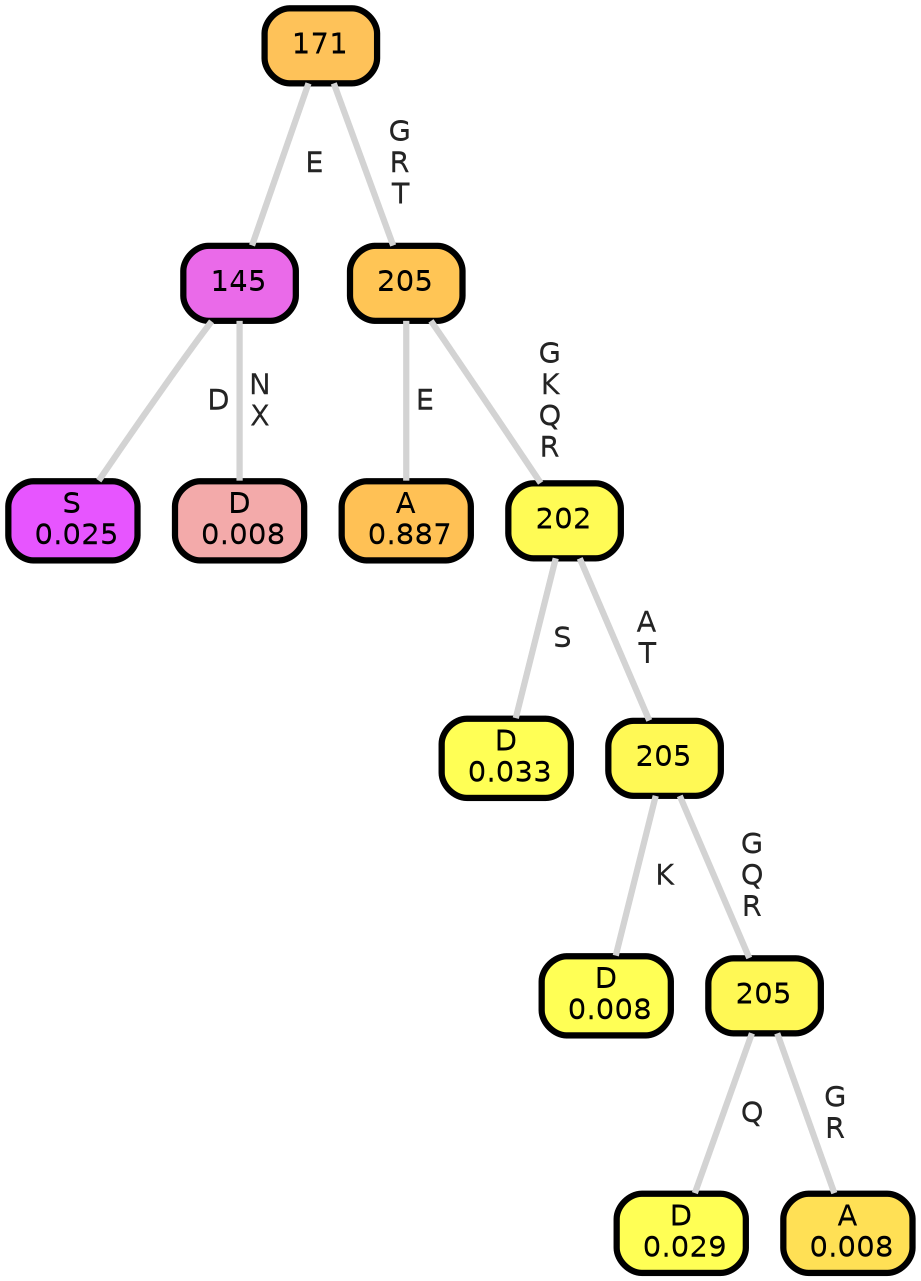 graph Tree {
node [shape=box, style="filled, rounded",color="black",penwidth="3",fontcolor="black",                 fontname=helvetica] ;
graph [ranksep="0 equally", splines=straight,                 bgcolor=transparent, dpi=200] ;
edge [fontname=helvetica, fontweight=bold,fontcolor=grey14,color=lightgray] ;
0 [label="S
 0.025", fillcolor="#e755ff"] ;
1 [label="145", fillcolor="#ea6ae9"] ;
2 [label="D
 0.008", fillcolor="#f3aaaa"] ;
3 [label="171", fillcolor="#fec259"] ;
4 [label="A
 0.887", fillcolor="#ffc155"] ;
5 [label="205", fillcolor="#ffc555"] ;
6 [label="D
 0.033", fillcolor="#ffff55"] ;
7 [label="202", fillcolor="#fffb55"] ;
8 [label="D
 0.008", fillcolor="#ffff55"] ;
9 [label="205", fillcolor="#fff955"] ;
10 [label="D
 0.029", fillcolor="#ffff55"] ;
11 [label="205", fillcolor="#fff855"] ;
12 [label="A
 0.008", fillcolor="#ffe055"] ;
1 -- 0 [label=" D",penwidth=3] ;
1 -- 2 [label=" N\n X",penwidth=3] ;
3 -- 1 [label=" E",penwidth=3] ;
3 -- 5 [label=" G\n R\n T",penwidth=3] ;
5 -- 4 [label=" E",penwidth=3] ;
5 -- 7 [label=" G\n K\n Q\n R",penwidth=3] ;
7 -- 6 [label=" S",penwidth=3] ;
7 -- 9 [label=" A\n T",penwidth=3] ;
9 -- 8 [label=" K",penwidth=3] ;
9 -- 11 [label=" G\n Q\n R",penwidth=3] ;
11 -- 10 [label=" Q",penwidth=3] ;
11 -- 12 [label=" G\n R",penwidth=3] ;
{rank = same;}}
